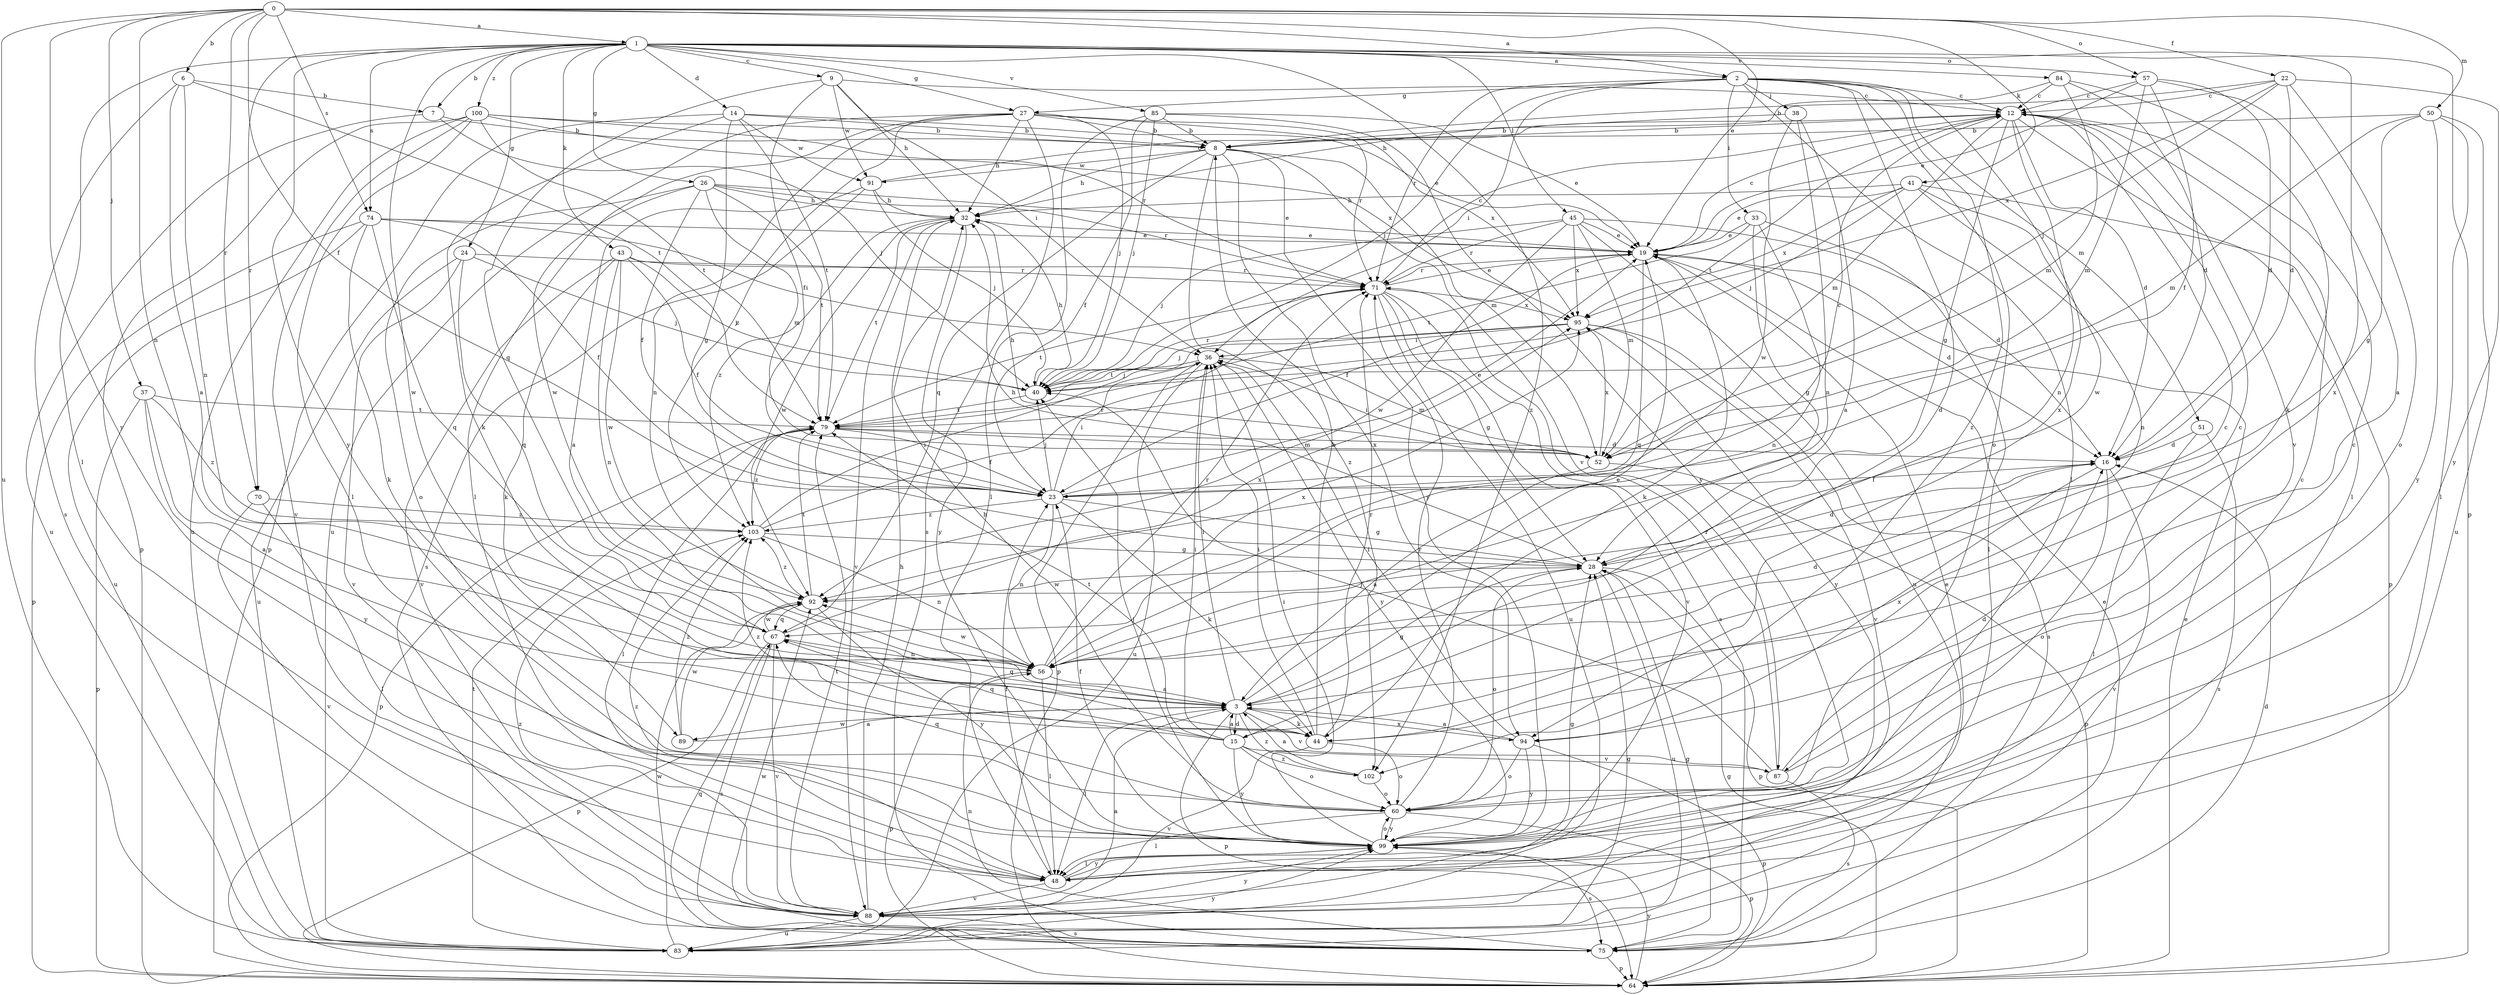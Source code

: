 strict digraph  {
0;
1;
2;
3;
6;
7;
8;
9;
12;
14;
15;
16;
19;
22;
23;
24;
26;
27;
28;
32;
33;
36;
37;
38;
40;
41;
43;
44;
45;
48;
50;
51;
52;
56;
57;
60;
64;
67;
70;
71;
74;
75;
79;
83;
84;
85;
87;
88;
89;
91;
92;
94;
95;
99;
100;
102;
103;
0 -> 1  [label=a];
0 -> 2  [label=a];
0 -> 6  [label=b];
0 -> 19  [label=e];
0 -> 22  [label=f];
0 -> 23  [label=f];
0 -> 37  [label=j];
0 -> 41  [label=k];
0 -> 50  [label=m];
0 -> 56  [label=n];
0 -> 57  [label=o];
0 -> 70  [label=r];
0 -> 74  [label=s];
0 -> 83  [label=u];
0 -> 99  [label=y];
1 -> 2  [label=a];
1 -> 7  [label=b];
1 -> 9  [label=c];
1 -> 14  [label=d];
1 -> 24  [label=g];
1 -> 26  [label=g];
1 -> 27  [label=g];
1 -> 43  [label=k];
1 -> 45  [label=l];
1 -> 48  [label=l];
1 -> 57  [label=o];
1 -> 64  [label=p];
1 -> 70  [label=r];
1 -> 74  [label=s];
1 -> 84  [label=v];
1 -> 85  [label=v];
1 -> 89  [label=w];
1 -> 94  [label=x];
1 -> 99  [label=y];
1 -> 100  [label=z];
1 -> 102  [label=z];
2 -> 12  [label=c];
2 -> 15  [label=d];
2 -> 27  [label=g];
2 -> 33  [label=i];
2 -> 36  [label=i];
2 -> 38  [label=j];
2 -> 40  [label=j];
2 -> 48  [label=l];
2 -> 51  [label=m];
2 -> 60  [label=o];
2 -> 71  [label=r];
2 -> 94  [label=x];
2 -> 102  [label=z];
3 -> 15  [label=d];
3 -> 19  [label=e];
3 -> 28  [label=g];
3 -> 36  [label=i];
3 -> 44  [label=k];
3 -> 48  [label=l];
3 -> 64  [label=p];
3 -> 67  [label=q];
3 -> 87  [label=v];
3 -> 89  [label=w];
3 -> 94  [label=x];
3 -> 102  [label=z];
6 -> 3  [label=a];
6 -> 7  [label=b];
6 -> 56  [label=n];
6 -> 75  [label=s];
6 -> 79  [label=t];
7 -> 8  [label=b];
7 -> 40  [label=j];
7 -> 83  [label=u];
8 -> 32  [label=h];
8 -> 52  [label=m];
8 -> 67  [label=q];
8 -> 87  [label=v];
8 -> 91  [label=w];
8 -> 94  [label=x];
8 -> 99  [label=y];
8 -> 102  [label=z];
9 -> 12  [label=c];
9 -> 23  [label=f];
9 -> 32  [label=h];
9 -> 36  [label=i];
9 -> 67  [label=q];
9 -> 91  [label=w];
12 -> 8  [label=b];
12 -> 16  [label=d];
12 -> 28  [label=g];
12 -> 48  [label=l];
12 -> 52  [label=m];
12 -> 56  [label=n];
12 -> 79  [label=t];
12 -> 87  [label=v];
14 -> 8  [label=b];
14 -> 19  [label=e];
14 -> 28  [label=g];
14 -> 44  [label=k];
14 -> 64  [label=p];
14 -> 79  [label=t];
14 -> 91  [label=w];
15 -> 3  [label=a];
15 -> 12  [label=c];
15 -> 36  [label=i];
15 -> 60  [label=o];
15 -> 67  [label=q];
15 -> 79  [label=t];
15 -> 87  [label=v];
15 -> 99  [label=y];
15 -> 102  [label=z];
15 -> 103  [label=z];
16 -> 23  [label=f];
16 -> 60  [label=o];
16 -> 88  [label=v];
16 -> 94  [label=x];
19 -> 12  [label=c];
19 -> 16  [label=d];
19 -> 23  [label=f];
19 -> 44  [label=k];
19 -> 67  [label=q];
19 -> 71  [label=r];
22 -> 8  [label=b];
22 -> 12  [label=c];
22 -> 16  [label=d];
22 -> 40  [label=j];
22 -> 60  [label=o];
22 -> 95  [label=x];
22 -> 99  [label=y];
23 -> 12  [label=c];
23 -> 19  [label=e];
23 -> 28  [label=g];
23 -> 36  [label=i];
23 -> 40  [label=j];
23 -> 44  [label=k];
23 -> 56  [label=n];
23 -> 103  [label=z];
24 -> 40  [label=j];
24 -> 67  [label=q];
24 -> 71  [label=r];
24 -> 83  [label=u];
24 -> 88  [label=v];
26 -> 19  [label=e];
26 -> 23  [label=f];
26 -> 32  [label=h];
26 -> 52  [label=m];
26 -> 60  [label=o];
26 -> 71  [label=r];
26 -> 79  [label=t];
26 -> 92  [label=w];
27 -> 8  [label=b];
27 -> 32  [label=h];
27 -> 40  [label=j];
27 -> 48  [label=l];
27 -> 56  [label=n];
27 -> 71  [label=r];
27 -> 75  [label=s];
27 -> 83  [label=u];
27 -> 95  [label=x];
27 -> 103  [label=z];
28 -> 16  [label=d];
28 -> 32  [label=h];
28 -> 60  [label=o];
28 -> 64  [label=p];
28 -> 83  [label=u];
28 -> 92  [label=w];
32 -> 19  [label=e];
32 -> 79  [label=t];
32 -> 88  [label=v];
32 -> 92  [label=w];
32 -> 99  [label=y];
32 -> 103  [label=z];
33 -> 19  [label=e];
33 -> 28  [label=g];
33 -> 48  [label=l];
33 -> 56  [label=n];
33 -> 79  [label=t];
36 -> 40  [label=j];
36 -> 52  [label=m];
36 -> 64  [label=p];
36 -> 83  [label=u];
36 -> 99  [label=y];
37 -> 3  [label=a];
37 -> 64  [label=p];
37 -> 79  [label=t];
37 -> 99  [label=y];
37 -> 103  [label=z];
38 -> 3  [label=a];
38 -> 8  [label=b];
38 -> 56  [label=n];
38 -> 92  [label=w];
40 -> 32  [label=h];
40 -> 71  [label=r];
40 -> 79  [label=t];
41 -> 19  [label=e];
41 -> 32  [label=h];
41 -> 40  [label=j];
41 -> 56  [label=n];
41 -> 64  [label=p];
41 -> 92  [label=w];
41 -> 95  [label=x];
43 -> 23  [label=f];
43 -> 40  [label=j];
43 -> 44  [label=k];
43 -> 56  [label=n];
43 -> 71  [label=r];
43 -> 88  [label=v];
43 -> 92  [label=w];
44 -> 8  [label=b];
44 -> 12  [label=c];
44 -> 36  [label=i];
44 -> 60  [label=o];
44 -> 71  [label=r];
44 -> 88  [label=v];
45 -> 16  [label=d];
45 -> 19  [label=e];
45 -> 40  [label=j];
45 -> 52  [label=m];
45 -> 71  [label=r];
45 -> 83  [label=u];
45 -> 92  [label=w];
45 -> 95  [label=x];
48 -> 23  [label=f];
48 -> 28  [label=g];
48 -> 88  [label=v];
48 -> 99  [label=y];
48 -> 103  [label=z];
50 -> 8  [label=b];
50 -> 28  [label=g];
50 -> 48  [label=l];
50 -> 52  [label=m];
50 -> 83  [label=u];
50 -> 99  [label=y];
51 -> 16  [label=d];
51 -> 48  [label=l];
51 -> 75  [label=s];
52 -> 3  [label=a];
52 -> 32  [label=h];
52 -> 36  [label=i];
52 -> 64  [label=p];
52 -> 95  [label=x];
56 -> 3  [label=a];
56 -> 16  [label=d];
56 -> 48  [label=l];
56 -> 64  [label=p];
56 -> 71  [label=r];
56 -> 92  [label=w];
56 -> 95  [label=x];
57 -> 3  [label=a];
57 -> 12  [label=c];
57 -> 16  [label=d];
57 -> 19  [label=e];
57 -> 23  [label=f];
57 -> 52  [label=m];
60 -> 32  [label=h];
60 -> 48  [label=l];
60 -> 64  [label=p];
60 -> 67  [label=q];
60 -> 71  [label=r];
60 -> 99  [label=y];
64 -> 19  [label=e];
64 -> 28  [label=g];
64 -> 99  [label=y];
67 -> 56  [label=n];
67 -> 64  [label=p];
67 -> 75  [label=s];
67 -> 88  [label=v];
67 -> 92  [label=w];
67 -> 95  [label=x];
70 -> 48  [label=l];
70 -> 88  [label=v];
70 -> 103  [label=z];
71 -> 12  [label=c];
71 -> 19  [label=e];
71 -> 28  [label=g];
71 -> 75  [label=s];
71 -> 79  [label=t];
71 -> 83  [label=u];
71 -> 88  [label=v];
71 -> 95  [label=x];
74 -> 19  [label=e];
74 -> 23  [label=f];
74 -> 36  [label=i];
74 -> 44  [label=k];
74 -> 64  [label=p];
74 -> 67  [label=q];
74 -> 83  [label=u];
75 -> 16  [label=d];
75 -> 19  [label=e];
75 -> 28  [label=g];
75 -> 56  [label=n];
75 -> 64  [label=p];
75 -> 67  [label=q];
75 -> 92  [label=w];
79 -> 16  [label=d];
79 -> 23  [label=f];
79 -> 48  [label=l];
79 -> 52  [label=m];
79 -> 64  [label=p];
79 -> 103  [label=z];
83 -> 28  [label=g];
83 -> 79  [label=t];
83 -> 92  [label=w];
83 -> 99  [label=y];
84 -> 12  [label=c];
84 -> 16  [label=d];
84 -> 32  [label=h];
84 -> 44  [label=k];
84 -> 52  [label=m];
85 -> 8  [label=b];
85 -> 19  [label=e];
85 -> 23  [label=f];
85 -> 40  [label=j];
85 -> 48  [label=l];
85 -> 99  [label=y];
87 -> 12  [label=c];
87 -> 16  [label=d];
87 -> 40  [label=j];
87 -> 71  [label=r];
87 -> 75  [label=s];
88 -> 3  [label=a];
88 -> 19  [label=e];
88 -> 32  [label=h];
88 -> 75  [label=s];
88 -> 79  [label=t];
88 -> 83  [label=u];
88 -> 99  [label=y];
88 -> 103  [label=z];
89 -> 3  [label=a];
89 -> 92  [label=w];
89 -> 103  [label=z];
91 -> 3  [label=a];
91 -> 12  [label=c];
91 -> 32  [label=h];
91 -> 40  [label=j];
91 -> 75  [label=s];
92 -> 67  [label=q];
92 -> 79  [label=t];
92 -> 99  [label=y];
92 -> 103  [label=z];
94 -> 3  [label=a];
94 -> 36  [label=i];
94 -> 60  [label=o];
94 -> 64  [label=p];
94 -> 99  [label=y];
95 -> 36  [label=i];
95 -> 40  [label=j];
95 -> 75  [label=s];
95 -> 79  [label=t];
95 -> 88  [label=v];
95 -> 99  [label=y];
99 -> 12  [label=c];
99 -> 23  [label=f];
99 -> 36  [label=i];
99 -> 40  [label=j];
99 -> 48  [label=l];
99 -> 60  [label=o];
99 -> 75  [label=s];
100 -> 8  [label=b];
100 -> 48  [label=l];
100 -> 64  [label=p];
100 -> 71  [label=r];
100 -> 79  [label=t];
100 -> 83  [label=u];
100 -> 88  [label=v];
100 -> 95  [label=x];
102 -> 3  [label=a];
102 -> 60  [label=o];
103 -> 28  [label=g];
103 -> 36  [label=i];
103 -> 56  [label=n];
103 -> 71  [label=r];
}
